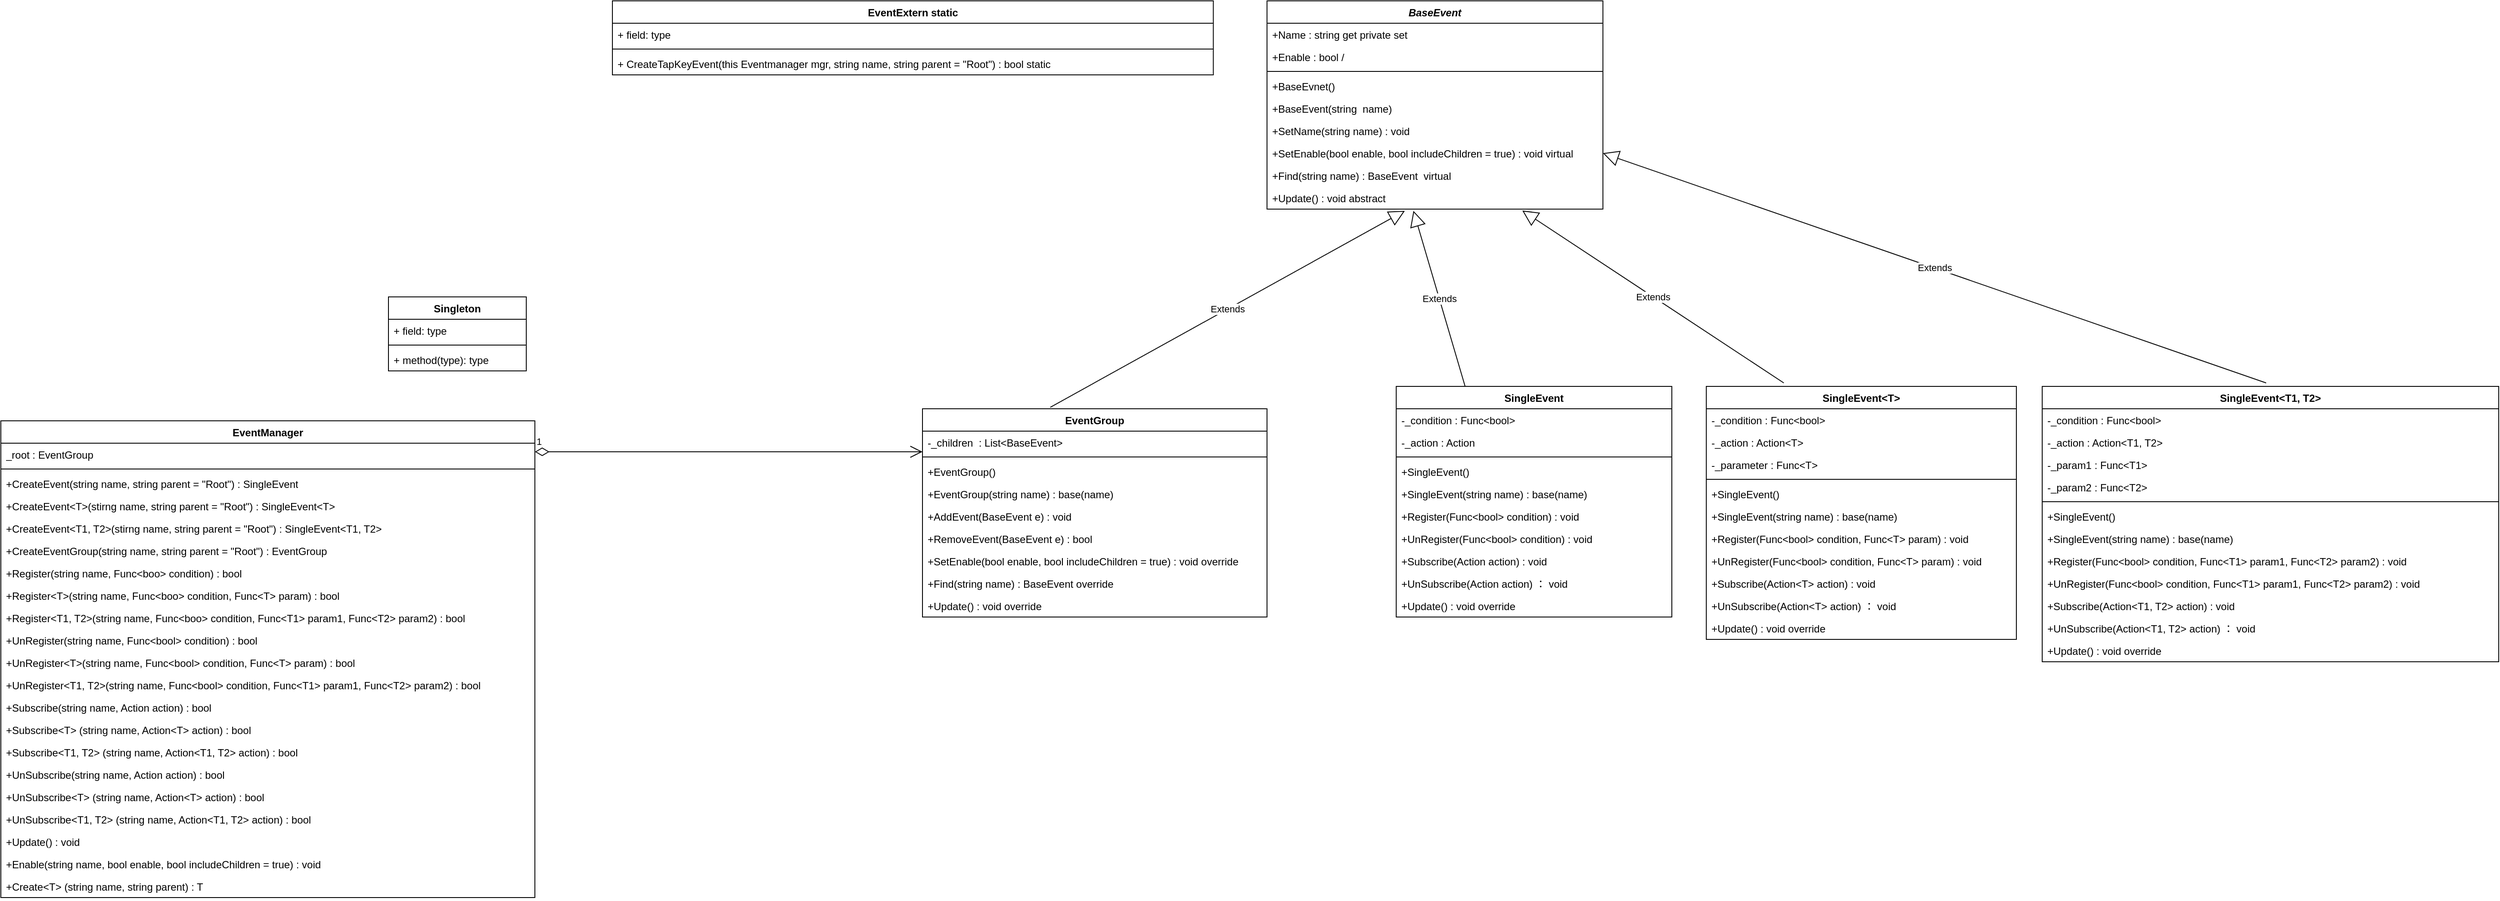 <mxfile version="26.0.16">
  <diagram name="第 1 页" id="bPfgls67782hK-n_BFnf">
    <mxGraphModel dx="2548" dy="520" grid="1" gridSize="10" guides="1" tooltips="1" connect="1" arrows="1" fold="1" page="1" pageScale="1" pageWidth="827" pageHeight="1169" math="0" shadow="0">
      <root>
        <mxCell id="0" />
        <mxCell id="1" parent="0" />
        <mxCell id="EUdOxb0nf7l3lKf1Yd50-6" value="&lt;i&gt;BaseEvent&lt;/i&gt;" style="swimlane;fontStyle=1;align=center;verticalAlign=top;childLayout=stackLayout;horizontal=1;startSize=26;horizontalStack=0;resizeParent=1;resizeParentMax=0;resizeLast=0;collapsible=1;marginBottom=0;whiteSpace=wrap;html=1;" vertex="1" parent="1">
          <mxGeometry x="230" y="36" width="390" height="242" as="geometry" />
        </mxCell>
        <mxCell id="EUdOxb0nf7l3lKf1Yd50-7" value="+Name : string get private set" style="text;strokeColor=none;fillColor=none;align=left;verticalAlign=top;spacingLeft=4;spacingRight=4;overflow=hidden;rotatable=0;points=[[0,0.5],[1,0.5]];portConstraint=eastwest;whiteSpace=wrap;html=1;" vertex="1" parent="EUdOxb0nf7l3lKf1Yd50-6">
          <mxGeometry y="26" width="390" height="26" as="geometry" />
        </mxCell>
        <mxCell id="EUdOxb0nf7l3lKf1Yd50-11" value="+Enable : bool /" style="text;strokeColor=none;fillColor=none;align=left;verticalAlign=top;spacingLeft=4;spacingRight=4;overflow=hidden;rotatable=0;points=[[0,0.5],[1,0.5]];portConstraint=eastwest;whiteSpace=wrap;html=1;" vertex="1" parent="EUdOxb0nf7l3lKf1Yd50-6">
          <mxGeometry y="52" width="390" height="26" as="geometry" />
        </mxCell>
        <mxCell id="EUdOxb0nf7l3lKf1Yd50-8" value="" style="line;strokeWidth=1;fillColor=none;align=left;verticalAlign=middle;spacingTop=-1;spacingLeft=3;spacingRight=3;rotatable=0;labelPosition=right;points=[];portConstraint=eastwest;strokeColor=inherit;" vertex="1" parent="EUdOxb0nf7l3lKf1Yd50-6">
          <mxGeometry y="78" width="390" height="8" as="geometry" />
        </mxCell>
        <mxCell id="EUdOxb0nf7l3lKf1Yd50-9" value="+BaseEvnet()" style="text;strokeColor=none;fillColor=none;align=left;verticalAlign=top;spacingLeft=4;spacingRight=4;overflow=hidden;rotatable=0;points=[[0,0.5],[1,0.5]];portConstraint=eastwest;whiteSpace=wrap;html=1;" vertex="1" parent="EUdOxb0nf7l3lKf1Yd50-6">
          <mxGeometry y="86" width="390" height="26" as="geometry" />
        </mxCell>
        <mxCell id="EUdOxb0nf7l3lKf1Yd50-13" value="+BaseEvent(string&amp;nbsp; name)" style="text;strokeColor=none;fillColor=none;align=left;verticalAlign=top;spacingLeft=4;spacingRight=4;overflow=hidden;rotatable=0;points=[[0,0.5],[1,0.5]];portConstraint=eastwest;whiteSpace=wrap;html=1;" vertex="1" parent="EUdOxb0nf7l3lKf1Yd50-6">
          <mxGeometry y="112" width="390" height="26" as="geometry" />
        </mxCell>
        <mxCell id="EUdOxb0nf7l3lKf1Yd50-14" value="+SetName(string name) : void" style="text;strokeColor=none;fillColor=none;align=left;verticalAlign=top;spacingLeft=4;spacingRight=4;overflow=hidden;rotatable=0;points=[[0,0.5],[1,0.5]];portConstraint=eastwest;whiteSpace=wrap;html=1;" vertex="1" parent="EUdOxb0nf7l3lKf1Yd50-6">
          <mxGeometry y="138" width="390" height="26" as="geometry" />
        </mxCell>
        <mxCell id="EUdOxb0nf7l3lKf1Yd50-15" value="+SetEnable(bool enable, bool includeChildren = true) : void virtual" style="text;strokeColor=none;fillColor=none;align=left;verticalAlign=top;spacingLeft=4;spacingRight=4;overflow=hidden;rotatable=0;points=[[0,0.5],[1,0.5]];portConstraint=eastwest;whiteSpace=wrap;html=1;" vertex="1" parent="EUdOxb0nf7l3lKf1Yd50-6">
          <mxGeometry y="164" width="390" height="26" as="geometry" />
        </mxCell>
        <mxCell id="EUdOxb0nf7l3lKf1Yd50-17" value="+Find(string name) : BaseEvent&amp;nbsp; virtual" style="text;strokeColor=none;fillColor=none;align=left;verticalAlign=top;spacingLeft=4;spacingRight=4;overflow=hidden;rotatable=0;points=[[0,0.5],[1,0.5]];portConstraint=eastwest;whiteSpace=wrap;html=1;" vertex="1" parent="EUdOxb0nf7l3lKf1Yd50-6">
          <mxGeometry y="190" width="390" height="26" as="geometry" />
        </mxCell>
        <mxCell id="EUdOxb0nf7l3lKf1Yd50-18" value="+Update() : void abstract" style="text;strokeColor=none;fillColor=none;align=left;verticalAlign=top;spacingLeft=4;spacingRight=4;overflow=hidden;rotatable=0;points=[[0,0.5],[1,0.5]];portConstraint=eastwest;whiteSpace=wrap;html=1;" vertex="1" parent="EUdOxb0nf7l3lKf1Yd50-6">
          <mxGeometry y="216" width="390" height="26" as="geometry" />
        </mxCell>
        <mxCell id="EUdOxb0nf7l3lKf1Yd50-19" value="EventExtern static" style="swimlane;fontStyle=1;align=center;verticalAlign=top;childLayout=stackLayout;horizontal=1;startSize=26;horizontalStack=0;resizeParent=1;resizeParentMax=0;resizeLast=0;collapsible=1;marginBottom=0;whiteSpace=wrap;html=1;" vertex="1" parent="1">
          <mxGeometry x="-530" y="36" width="697.67" height="86" as="geometry" />
        </mxCell>
        <mxCell id="EUdOxb0nf7l3lKf1Yd50-20" value="+ field: type" style="text;strokeColor=none;fillColor=none;align=left;verticalAlign=top;spacingLeft=4;spacingRight=4;overflow=hidden;rotatable=0;points=[[0,0.5],[1,0.5]];portConstraint=eastwest;whiteSpace=wrap;html=1;" vertex="1" parent="EUdOxb0nf7l3lKf1Yd50-19">
          <mxGeometry y="26" width="697.67" height="26" as="geometry" />
        </mxCell>
        <mxCell id="EUdOxb0nf7l3lKf1Yd50-21" value="" style="line;strokeWidth=1;fillColor=none;align=left;verticalAlign=middle;spacingTop=-1;spacingLeft=3;spacingRight=3;rotatable=0;labelPosition=right;points=[];portConstraint=eastwest;strokeColor=inherit;" vertex="1" parent="EUdOxb0nf7l3lKf1Yd50-19">
          <mxGeometry y="52" width="697.67" height="8" as="geometry" />
        </mxCell>
        <mxCell id="EUdOxb0nf7l3lKf1Yd50-22" value="+ CreateTapKeyEvent(this Eventmanager mgr, string name, string parent = &quot;Root&quot;) : bool static" style="text;strokeColor=none;fillColor=none;align=left;verticalAlign=top;spacingLeft=4;spacingRight=4;overflow=hidden;rotatable=0;points=[[0,0.5],[1,0.5]];portConstraint=eastwest;whiteSpace=wrap;html=1;" vertex="1" parent="EUdOxb0nf7l3lKf1Yd50-19">
          <mxGeometry y="60" width="697.67" height="26" as="geometry" />
        </mxCell>
        <mxCell id="EUdOxb0nf7l3lKf1Yd50-23" value="EventGroup" style="swimlane;fontStyle=1;align=center;verticalAlign=top;childLayout=stackLayout;horizontal=1;startSize=26;horizontalStack=0;resizeParent=1;resizeParentMax=0;resizeLast=0;collapsible=1;marginBottom=0;whiteSpace=wrap;html=1;" vertex="1" parent="1">
          <mxGeometry x="-170" y="510" width="400" height="242" as="geometry" />
        </mxCell>
        <mxCell id="EUdOxb0nf7l3lKf1Yd50-24" value="-_children&amp;nbsp; : List&amp;lt;BaseEvent&amp;gt;" style="text;strokeColor=none;fillColor=none;align=left;verticalAlign=top;spacingLeft=4;spacingRight=4;overflow=hidden;rotatable=0;points=[[0,0.5],[1,0.5]];portConstraint=eastwest;whiteSpace=wrap;html=1;" vertex="1" parent="EUdOxb0nf7l3lKf1Yd50-23">
          <mxGeometry y="26" width="400" height="26" as="geometry" />
        </mxCell>
        <mxCell id="EUdOxb0nf7l3lKf1Yd50-25" value="" style="line;strokeWidth=1;fillColor=none;align=left;verticalAlign=middle;spacingTop=-1;spacingLeft=3;spacingRight=3;rotatable=0;labelPosition=right;points=[];portConstraint=eastwest;strokeColor=inherit;" vertex="1" parent="EUdOxb0nf7l3lKf1Yd50-23">
          <mxGeometry y="52" width="400" height="8" as="geometry" />
        </mxCell>
        <mxCell id="EUdOxb0nf7l3lKf1Yd50-26" value="+EventGroup()" style="text;strokeColor=none;fillColor=none;align=left;verticalAlign=top;spacingLeft=4;spacingRight=4;overflow=hidden;rotatable=0;points=[[0,0.5],[1,0.5]];portConstraint=eastwest;whiteSpace=wrap;html=1;" vertex="1" parent="EUdOxb0nf7l3lKf1Yd50-23">
          <mxGeometry y="60" width="400" height="26" as="geometry" />
        </mxCell>
        <mxCell id="EUdOxb0nf7l3lKf1Yd50-29" value="+EventGroup(string name) : base(name)" style="text;strokeColor=none;fillColor=none;align=left;verticalAlign=top;spacingLeft=4;spacingRight=4;overflow=hidden;rotatable=0;points=[[0,0.5],[1,0.5]];portConstraint=eastwest;whiteSpace=wrap;html=1;" vertex="1" parent="EUdOxb0nf7l3lKf1Yd50-23">
          <mxGeometry y="86" width="400" height="26" as="geometry" />
        </mxCell>
        <mxCell id="EUdOxb0nf7l3lKf1Yd50-30" value="+AddEvent(BaseEvent e) : void" style="text;strokeColor=none;fillColor=none;align=left;verticalAlign=top;spacingLeft=4;spacingRight=4;overflow=hidden;rotatable=0;points=[[0,0.5],[1,0.5]];portConstraint=eastwest;whiteSpace=wrap;html=1;" vertex="1" parent="EUdOxb0nf7l3lKf1Yd50-23">
          <mxGeometry y="112" width="400" height="26" as="geometry" />
        </mxCell>
        <mxCell id="EUdOxb0nf7l3lKf1Yd50-31" value="+RemoveEvent(BaseEvent e) : bool" style="text;strokeColor=none;fillColor=none;align=left;verticalAlign=top;spacingLeft=4;spacingRight=4;overflow=hidden;rotatable=0;points=[[0,0.5],[1,0.5]];portConstraint=eastwest;whiteSpace=wrap;html=1;" vertex="1" parent="EUdOxb0nf7l3lKf1Yd50-23">
          <mxGeometry y="138" width="400" height="26" as="geometry" />
        </mxCell>
        <mxCell id="EUdOxb0nf7l3lKf1Yd50-33" value="+SetEnable(bool enable, bool includeChildren = true) : void override" style="text;strokeColor=none;fillColor=none;align=left;verticalAlign=top;spacingLeft=4;spacingRight=4;overflow=hidden;rotatable=0;points=[[0,0.5],[1,0.5]];portConstraint=eastwest;whiteSpace=wrap;html=1;" vertex="1" parent="EUdOxb0nf7l3lKf1Yd50-23">
          <mxGeometry y="164" width="400" height="26" as="geometry" />
        </mxCell>
        <mxCell id="EUdOxb0nf7l3lKf1Yd50-34" value="+Find(string name) : BaseEvent override" style="text;strokeColor=none;fillColor=none;align=left;verticalAlign=top;spacingLeft=4;spacingRight=4;overflow=hidden;rotatable=0;points=[[0,0.5],[1,0.5]];portConstraint=eastwest;whiteSpace=wrap;html=1;" vertex="1" parent="EUdOxb0nf7l3lKf1Yd50-23">
          <mxGeometry y="190" width="400" height="26" as="geometry" />
        </mxCell>
        <mxCell id="EUdOxb0nf7l3lKf1Yd50-35" value="+Update() : void override" style="text;strokeColor=none;fillColor=none;align=left;verticalAlign=top;spacingLeft=4;spacingRight=4;overflow=hidden;rotatable=0;points=[[0,0.5],[1,0.5]];portConstraint=eastwest;whiteSpace=wrap;html=1;" vertex="1" parent="EUdOxb0nf7l3lKf1Yd50-23">
          <mxGeometry y="216" width="400" height="26" as="geometry" />
        </mxCell>
        <mxCell id="EUdOxb0nf7l3lKf1Yd50-27" value="Extends" style="endArrow=block;endSize=16;endFill=0;html=1;rounded=0;exitX=0.371;exitY=-0.007;exitDx=0;exitDy=0;exitPerimeter=0;" edge="1" parent="1" source="EUdOxb0nf7l3lKf1Yd50-23">
          <mxGeometry width="160" relative="1" as="geometry">
            <mxPoint x="380" y="400" as="sourcePoint" />
            <mxPoint x="390" y="280" as="targetPoint" />
          </mxGeometry>
        </mxCell>
        <mxCell id="EUdOxb0nf7l3lKf1Yd50-36" value="SingleEvent" style="swimlane;fontStyle=1;align=center;verticalAlign=top;childLayout=stackLayout;horizontal=1;startSize=26;horizontalStack=0;resizeParent=1;resizeParentMax=0;resizeLast=0;collapsible=1;marginBottom=0;whiteSpace=wrap;html=1;" vertex="1" parent="1">
          <mxGeometry x="380" y="484" width="320" height="268" as="geometry" />
        </mxCell>
        <mxCell id="EUdOxb0nf7l3lKf1Yd50-37" value="-_condition : Func&amp;lt;bool&amp;gt;" style="text;strokeColor=none;fillColor=none;align=left;verticalAlign=top;spacingLeft=4;spacingRight=4;overflow=hidden;rotatable=0;points=[[0,0.5],[1,0.5]];portConstraint=eastwest;whiteSpace=wrap;html=1;" vertex="1" parent="EUdOxb0nf7l3lKf1Yd50-36">
          <mxGeometry y="26" width="320" height="26" as="geometry" />
        </mxCell>
        <mxCell id="EUdOxb0nf7l3lKf1Yd50-40" value="-_action : Action" style="text;strokeColor=none;fillColor=none;align=left;verticalAlign=top;spacingLeft=4;spacingRight=4;overflow=hidden;rotatable=0;points=[[0,0.5],[1,0.5]];portConstraint=eastwest;whiteSpace=wrap;html=1;" vertex="1" parent="EUdOxb0nf7l3lKf1Yd50-36">
          <mxGeometry y="52" width="320" height="26" as="geometry" />
        </mxCell>
        <mxCell id="EUdOxb0nf7l3lKf1Yd50-38" value="" style="line;strokeWidth=1;fillColor=none;align=left;verticalAlign=middle;spacingTop=-1;spacingLeft=3;spacingRight=3;rotatable=0;labelPosition=right;points=[];portConstraint=eastwest;strokeColor=inherit;" vertex="1" parent="EUdOxb0nf7l3lKf1Yd50-36">
          <mxGeometry y="78" width="320" height="8" as="geometry" />
        </mxCell>
        <mxCell id="EUdOxb0nf7l3lKf1Yd50-39" value="+SingleEvent()" style="text;strokeColor=none;fillColor=none;align=left;verticalAlign=top;spacingLeft=4;spacingRight=4;overflow=hidden;rotatable=0;points=[[0,0.5],[1,0.5]];portConstraint=eastwest;whiteSpace=wrap;html=1;" vertex="1" parent="EUdOxb0nf7l3lKf1Yd50-36">
          <mxGeometry y="86" width="320" height="26" as="geometry" />
        </mxCell>
        <mxCell id="EUdOxb0nf7l3lKf1Yd50-41" value="+SingleEvent(string name) : base(name)" style="text;strokeColor=none;fillColor=none;align=left;verticalAlign=top;spacingLeft=4;spacingRight=4;overflow=hidden;rotatable=0;points=[[0,0.5],[1,0.5]];portConstraint=eastwest;whiteSpace=wrap;html=1;" vertex="1" parent="EUdOxb0nf7l3lKf1Yd50-36">
          <mxGeometry y="112" width="320" height="26" as="geometry" />
        </mxCell>
        <mxCell id="EUdOxb0nf7l3lKf1Yd50-42" value="+Register(Func&amp;lt;bool&amp;gt; condition) : void" style="text;strokeColor=none;fillColor=none;align=left;verticalAlign=top;spacingLeft=4;spacingRight=4;overflow=hidden;rotatable=0;points=[[0,0.5],[1,0.5]];portConstraint=eastwest;whiteSpace=wrap;html=1;" vertex="1" parent="EUdOxb0nf7l3lKf1Yd50-36">
          <mxGeometry y="138" width="320" height="26" as="geometry" />
        </mxCell>
        <mxCell id="EUdOxb0nf7l3lKf1Yd50-43" value="+UnRegister(Func&amp;lt;bool&amp;gt; condition) : void" style="text;strokeColor=none;fillColor=none;align=left;verticalAlign=top;spacingLeft=4;spacingRight=4;overflow=hidden;rotatable=0;points=[[0,0.5],[1,0.5]];portConstraint=eastwest;whiteSpace=wrap;html=1;" vertex="1" parent="EUdOxb0nf7l3lKf1Yd50-36">
          <mxGeometry y="164" width="320" height="26" as="geometry" />
        </mxCell>
        <mxCell id="EUdOxb0nf7l3lKf1Yd50-44" value="+Subscribe(Action action) : void" style="text;strokeColor=none;fillColor=none;align=left;verticalAlign=top;spacingLeft=4;spacingRight=4;overflow=hidden;rotatable=0;points=[[0,0.5],[1,0.5]];portConstraint=eastwest;whiteSpace=wrap;html=1;" vertex="1" parent="EUdOxb0nf7l3lKf1Yd50-36">
          <mxGeometry y="190" width="320" height="26" as="geometry" />
        </mxCell>
        <mxCell id="EUdOxb0nf7l3lKf1Yd50-45" value="+UnSubscribe(Action action) ： void" style="text;strokeColor=none;fillColor=none;align=left;verticalAlign=top;spacingLeft=4;spacingRight=4;overflow=hidden;rotatable=0;points=[[0,0.5],[1,0.5]];portConstraint=eastwest;whiteSpace=wrap;html=1;" vertex="1" parent="EUdOxb0nf7l3lKf1Yd50-36">
          <mxGeometry y="216" width="320" height="26" as="geometry" />
        </mxCell>
        <mxCell id="EUdOxb0nf7l3lKf1Yd50-46" value="+Update() : void override" style="text;strokeColor=none;fillColor=none;align=left;verticalAlign=top;spacingLeft=4;spacingRight=4;overflow=hidden;rotatable=0;points=[[0,0.5],[1,0.5]];portConstraint=eastwest;whiteSpace=wrap;html=1;" vertex="1" parent="EUdOxb0nf7l3lKf1Yd50-36">
          <mxGeometry y="242" width="320" height="26" as="geometry" />
        </mxCell>
        <mxCell id="EUdOxb0nf7l3lKf1Yd50-48" value="SingleEvent&amp;lt;T&amp;gt;" style="swimlane;fontStyle=1;align=center;verticalAlign=top;childLayout=stackLayout;horizontal=1;startSize=26;horizontalStack=0;resizeParent=1;resizeParentMax=0;resizeLast=0;collapsible=1;marginBottom=0;whiteSpace=wrap;html=1;" vertex="1" parent="1">
          <mxGeometry x="740" y="484" width="360" height="294" as="geometry" />
        </mxCell>
        <mxCell id="EUdOxb0nf7l3lKf1Yd50-49" value="-_condition : Func&amp;lt;bool&amp;gt;" style="text;strokeColor=none;fillColor=none;align=left;verticalAlign=top;spacingLeft=4;spacingRight=4;overflow=hidden;rotatable=0;points=[[0,0.5],[1,0.5]];portConstraint=eastwest;whiteSpace=wrap;html=1;" vertex="1" parent="EUdOxb0nf7l3lKf1Yd50-48">
          <mxGeometry y="26" width="360" height="26" as="geometry" />
        </mxCell>
        <mxCell id="EUdOxb0nf7l3lKf1Yd50-50" value="-_action : Action&amp;lt;T&amp;gt;" style="text;strokeColor=none;fillColor=none;align=left;verticalAlign=top;spacingLeft=4;spacingRight=4;overflow=hidden;rotatable=0;points=[[0,0.5],[1,0.5]];portConstraint=eastwest;whiteSpace=wrap;html=1;" vertex="1" parent="EUdOxb0nf7l3lKf1Yd50-48">
          <mxGeometry y="52" width="360" height="26" as="geometry" />
        </mxCell>
        <mxCell id="EUdOxb0nf7l3lKf1Yd50-59" value="-_parameter : Func&amp;lt;T&amp;gt;" style="text;strokeColor=none;fillColor=none;align=left;verticalAlign=top;spacingLeft=4;spacingRight=4;overflow=hidden;rotatable=0;points=[[0,0.5],[1,0.5]];portConstraint=eastwest;whiteSpace=wrap;html=1;" vertex="1" parent="EUdOxb0nf7l3lKf1Yd50-48">
          <mxGeometry y="78" width="360" height="26" as="geometry" />
        </mxCell>
        <mxCell id="EUdOxb0nf7l3lKf1Yd50-51" value="" style="line;strokeWidth=1;fillColor=none;align=left;verticalAlign=middle;spacingTop=-1;spacingLeft=3;spacingRight=3;rotatable=0;labelPosition=right;points=[];portConstraint=eastwest;strokeColor=inherit;" vertex="1" parent="EUdOxb0nf7l3lKf1Yd50-48">
          <mxGeometry y="104" width="360" height="8" as="geometry" />
        </mxCell>
        <mxCell id="EUdOxb0nf7l3lKf1Yd50-52" value="+SingleEvent()" style="text;strokeColor=none;fillColor=none;align=left;verticalAlign=top;spacingLeft=4;spacingRight=4;overflow=hidden;rotatable=0;points=[[0,0.5],[1,0.5]];portConstraint=eastwest;whiteSpace=wrap;html=1;" vertex="1" parent="EUdOxb0nf7l3lKf1Yd50-48">
          <mxGeometry y="112" width="360" height="26" as="geometry" />
        </mxCell>
        <mxCell id="EUdOxb0nf7l3lKf1Yd50-53" value="+SingleEvent(string name) : base(name)" style="text;strokeColor=none;fillColor=none;align=left;verticalAlign=top;spacingLeft=4;spacingRight=4;overflow=hidden;rotatable=0;points=[[0,0.5],[1,0.5]];portConstraint=eastwest;whiteSpace=wrap;html=1;" vertex="1" parent="EUdOxb0nf7l3lKf1Yd50-48">
          <mxGeometry y="138" width="360" height="26" as="geometry" />
        </mxCell>
        <mxCell id="EUdOxb0nf7l3lKf1Yd50-54" value="+Register(Func&amp;lt;bool&amp;gt; condition, Func&amp;lt;T&amp;gt; param) : void" style="text;strokeColor=none;fillColor=none;align=left;verticalAlign=top;spacingLeft=4;spacingRight=4;overflow=hidden;rotatable=0;points=[[0,0.5],[1,0.5]];portConstraint=eastwest;whiteSpace=wrap;html=1;" vertex="1" parent="EUdOxb0nf7l3lKf1Yd50-48">
          <mxGeometry y="164" width="360" height="26" as="geometry" />
        </mxCell>
        <mxCell id="EUdOxb0nf7l3lKf1Yd50-55" value="+UnRegister(Func&amp;lt;bool&amp;gt; condition, Func&amp;lt;T&amp;gt; param) : void" style="text;strokeColor=none;fillColor=none;align=left;verticalAlign=top;spacingLeft=4;spacingRight=4;overflow=hidden;rotatable=0;points=[[0,0.5],[1,0.5]];portConstraint=eastwest;whiteSpace=wrap;html=1;" vertex="1" parent="EUdOxb0nf7l3lKf1Yd50-48">
          <mxGeometry y="190" width="360" height="26" as="geometry" />
        </mxCell>
        <mxCell id="EUdOxb0nf7l3lKf1Yd50-56" value="+Subscribe(Action&amp;lt;T&amp;gt; action) : void" style="text;strokeColor=none;fillColor=none;align=left;verticalAlign=top;spacingLeft=4;spacingRight=4;overflow=hidden;rotatable=0;points=[[0,0.5],[1,0.5]];portConstraint=eastwest;whiteSpace=wrap;html=1;" vertex="1" parent="EUdOxb0nf7l3lKf1Yd50-48">
          <mxGeometry y="216" width="360" height="26" as="geometry" />
        </mxCell>
        <mxCell id="EUdOxb0nf7l3lKf1Yd50-57" value="+UnSubscribe(Action&amp;lt;T&amp;gt; action) ： void" style="text;strokeColor=none;fillColor=none;align=left;verticalAlign=top;spacingLeft=4;spacingRight=4;overflow=hidden;rotatable=0;points=[[0,0.5],[1,0.5]];portConstraint=eastwest;whiteSpace=wrap;html=1;" vertex="1" parent="EUdOxb0nf7l3lKf1Yd50-48">
          <mxGeometry y="242" width="360" height="26" as="geometry" />
        </mxCell>
        <mxCell id="EUdOxb0nf7l3lKf1Yd50-58" value="+Update() : void override" style="text;strokeColor=none;fillColor=none;align=left;verticalAlign=top;spacingLeft=4;spacingRight=4;overflow=hidden;rotatable=0;points=[[0,0.5],[1,0.5]];portConstraint=eastwest;whiteSpace=wrap;html=1;" vertex="1" parent="EUdOxb0nf7l3lKf1Yd50-48">
          <mxGeometry y="268" width="360" height="26" as="geometry" />
        </mxCell>
        <mxCell id="EUdOxb0nf7l3lKf1Yd50-61" value="SingleEvent&amp;lt;T1, T2&amp;gt;" style="swimlane;fontStyle=1;align=center;verticalAlign=top;childLayout=stackLayout;horizontal=1;startSize=26;horizontalStack=0;resizeParent=1;resizeParentMax=0;resizeLast=0;collapsible=1;marginBottom=0;whiteSpace=wrap;html=1;" vertex="1" parent="1">
          <mxGeometry x="1130" y="484" width="530" height="320" as="geometry" />
        </mxCell>
        <mxCell id="EUdOxb0nf7l3lKf1Yd50-62" value="-_condition : Func&amp;lt;bool&amp;gt;" style="text;strokeColor=none;fillColor=none;align=left;verticalAlign=top;spacingLeft=4;spacingRight=4;overflow=hidden;rotatable=0;points=[[0,0.5],[1,0.5]];portConstraint=eastwest;whiteSpace=wrap;html=1;" vertex="1" parent="EUdOxb0nf7l3lKf1Yd50-61">
          <mxGeometry y="26" width="530" height="26" as="geometry" />
        </mxCell>
        <mxCell id="EUdOxb0nf7l3lKf1Yd50-63" value="-_action : Action&amp;lt;T1, T2&amp;gt;" style="text;strokeColor=none;fillColor=none;align=left;verticalAlign=top;spacingLeft=4;spacingRight=4;overflow=hidden;rotatable=0;points=[[0,0.5],[1,0.5]];portConstraint=eastwest;whiteSpace=wrap;html=1;" vertex="1" parent="EUdOxb0nf7l3lKf1Yd50-61">
          <mxGeometry y="52" width="530" height="26" as="geometry" />
        </mxCell>
        <mxCell id="EUdOxb0nf7l3lKf1Yd50-64" value="-_param1 : Func&amp;lt;T1&amp;gt;" style="text;strokeColor=none;fillColor=none;align=left;verticalAlign=top;spacingLeft=4;spacingRight=4;overflow=hidden;rotatable=0;points=[[0,0.5],[1,0.5]];portConstraint=eastwest;whiteSpace=wrap;html=1;" vertex="1" parent="EUdOxb0nf7l3lKf1Yd50-61">
          <mxGeometry y="78" width="530" height="26" as="geometry" />
        </mxCell>
        <mxCell id="EUdOxb0nf7l3lKf1Yd50-73" value="-_param2 : Func&amp;lt;T2&amp;gt;" style="text;strokeColor=none;fillColor=none;align=left;verticalAlign=top;spacingLeft=4;spacingRight=4;overflow=hidden;rotatable=0;points=[[0,0.5],[1,0.5]];portConstraint=eastwest;whiteSpace=wrap;html=1;" vertex="1" parent="EUdOxb0nf7l3lKf1Yd50-61">
          <mxGeometry y="104" width="530" height="26" as="geometry" />
        </mxCell>
        <mxCell id="EUdOxb0nf7l3lKf1Yd50-65" value="" style="line;strokeWidth=1;fillColor=none;align=left;verticalAlign=middle;spacingTop=-1;spacingLeft=3;spacingRight=3;rotatable=0;labelPosition=right;points=[];portConstraint=eastwest;strokeColor=inherit;" vertex="1" parent="EUdOxb0nf7l3lKf1Yd50-61">
          <mxGeometry y="130" width="530" height="8" as="geometry" />
        </mxCell>
        <mxCell id="EUdOxb0nf7l3lKf1Yd50-66" value="+SingleEvent()" style="text;strokeColor=none;fillColor=none;align=left;verticalAlign=top;spacingLeft=4;spacingRight=4;overflow=hidden;rotatable=0;points=[[0,0.5],[1,0.5]];portConstraint=eastwest;whiteSpace=wrap;html=1;" vertex="1" parent="EUdOxb0nf7l3lKf1Yd50-61">
          <mxGeometry y="138" width="530" height="26" as="geometry" />
        </mxCell>
        <mxCell id="EUdOxb0nf7l3lKf1Yd50-67" value="+SingleEvent(string name) : base(name)" style="text;strokeColor=none;fillColor=none;align=left;verticalAlign=top;spacingLeft=4;spacingRight=4;overflow=hidden;rotatable=0;points=[[0,0.5],[1,0.5]];portConstraint=eastwest;whiteSpace=wrap;html=1;" vertex="1" parent="EUdOxb0nf7l3lKf1Yd50-61">
          <mxGeometry y="164" width="530" height="26" as="geometry" />
        </mxCell>
        <mxCell id="EUdOxb0nf7l3lKf1Yd50-68" value="+Register(Func&amp;lt;bool&amp;gt; condition, Func&amp;lt;T1&amp;gt; param1, Func&amp;lt;T2&amp;gt; param2) : void" style="text;strokeColor=none;fillColor=none;align=left;verticalAlign=top;spacingLeft=4;spacingRight=4;overflow=hidden;rotatable=0;points=[[0,0.5],[1,0.5]];portConstraint=eastwest;whiteSpace=wrap;html=1;" vertex="1" parent="EUdOxb0nf7l3lKf1Yd50-61">
          <mxGeometry y="190" width="530" height="26" as="geometry" />
        </mxCell>
        <mxCell id="EUdOxb0nf7l3lKf1Yd50-69" value="+UnRegister(Func&amp;lt;bool&amp;gt; condition, Func&amp;lt;T1&amp;gt; param1, Func&amp;lt;T2&amp;gt; param2) : void" style="text;strokeColor=none;fillColor=none;align=left;verticalAlign=top;spacingLeft=4;spacingRight=4;overflow=hidden;rotatable=0;points=[[0,0.5],[1,0.5]];portConstraint=eastwest;whiteSpace=wrap;html=1;" vertex="1" parent="EUdOxb0nf7l3lKf1Yd50-61">
          <mxGeometry y="216" width="530" height="26" as="geometry" />
        </mxCell>
        <mxCell id="EUdOxb0nf7l3lKf1Yd50-70" value="+Subscribe(Action&amp;lt;T1, T2&amp;gt; action) : void" style="text;strokeColor=none;fillColor=none;align=left;verticalAlign=top;spacingLeft=4;spacingRight=4;overflow=hidden;rotatable=0;points=[[0,0.5],[1,0.5]];portConstraint=eastwest;whiteSpace=wrap;html=1;" vertex="1" parent="EUdOxb0nf7l3lKf1Yd50-61">
          <mxGeometry y="242" width="530" height="26" as="geometry" />
        </mxCell>
        <mxCell id="EUdOxb0nf7l3lKf1Yd50-71" value="+UnSubscribe(Action&amp;lt;T1, T2&amp;gt; action) ： void" style="text;strokeColor=none;fillColor=none;align=left;verticalAlign=top;spacingLeft=4;spacingRight=4;overflow=hidden;rotatable=0;points=[[0,0.5],[1,0.5]];portConstraint=eastwest;whiteSpace=wrap;html=1;" vertex="1" parent="EUdOxb0nf7l3lKf1Yd50-61">
          <mxGeometry y="268" width="530" height="26" as="geometry" />
        </mxCell>
        <mxCell id="EUdOxb0nf7l3lKf1Yd50-72" value="+Update() : void override" style="text;strokeColor=none;fillColor=none;align=left;verticalAlign=top;spacingLeft=4;spacingRight=4;overflow=hidden;rotatable=0;points=[[0,0.5],[1,0.5]];portConstraint=eastwest;whiteSpace=wrap;html=1;" vertex="1" parent="EUdOxb0nf7l3lKf1Yd50-61">
          <mxGeometry y="294" width="530" height="26" as="geometry" />
        </mxCell>
        <mxCell id="EUdOxb0nf7l3lKf1Yd50-74" value="Extends" style="endArrow=block;endSize=16;endFill=0;html=1;rounded=0;exitX=0.25;exitY=0;exitDx=0;exitDy=0;" edge="1" parent="1" source="EUdOxb0nf7l3lKf1Yd50-36">
          <mxGeometry width="160" relative="1" as="geometry">
            <mxPoint x="610" y="430" as="sourcePoint" />
            <mxPoint x="400" y="280" as="targetPoint" />
          </mxGeometry>
        </mxCell>
        <mxCell id="EUdOxb0nf7l3lKf1Yd50-76" value="Extends" style="endArrow=block;endSize=16;endFill=0;html=1;rounded=0;entryX=0.76;entryY=1.064;entryDx=0;entryDy=0;entryPerimeter=0;" edge="1" parent="1" target="EUdOxb0nf7l3lKf1Yd50-18">
          <mxGeometry width="160" relative="1" as="geometry">
            <mxPoint x="830" y="480" as="sourcePoint" />
            <mxPoint x="940" y="390" as="targetPoint" />
          </mxGeometry>
        </mxCell>
        <mxCell id="EUdOxb0nf7l3lKf1Yd50-77" value="Extends" style="endArrow=block;endSize=16;endFill=0;html=1;rounded=0;entryX=1;entryY=0.5;entryDx=0;entryDy=0;" edge="1" parent="1" target="EUdOxb0nf7l3lKf1Yd50-15">
          <mxGeometry width="160" relative="1" as="geometry">
            <mxPoint x="1390" y="480" as="sourcePoint" />
            <mxPoint x="1150" y="240" as="targetPoint" />
          </mxGeometry>
        </mxCell>
        <mxCell id="EUdOxb0nf7l3lKf1Yd50-78" value="Singleton" style="swimlane;fontStyle=1;align=center;verticalAlign=top;childLayout=stackLayout;horizontal=1;startSize=26;horizontalStack=0;resizeParent=1;resizeParentMax=0;resizeLast=0;collapsible=1;marginBottom=0;whiteSpace=wrap;html=1;" vertex="1" parent="1">
          <mxGeometry x="-790" y="380" width="160" height="86" as="geometry" />
        </mxCell>
        <mxCell id="EUdOxb0nf7l3lKf1Yd50-79" value="+ field: type" style="text;strokeColor=none;fillColor=none;align=left;verticalAlign=top;spacingLeft=4;spacingRight=4;overflow=hidden;rotatable=0;points=[[0,0.5],[1,0.5]];portConstraint=eastwest;whiteSpace=wrap;html=1;" vertex="1" parent="EUdOxb0nf7l3lKf1Yd50-78">
          <mxGeometry y="26" width="160" height="26" as="geometry" />
        </mxCell>
        <mxCell id="EUdOxb0nf7l3lKf1Yd50-80" value="" style="line;strokeWidth=1;fillColor=none;align=left;verticalAlign=middle;spacingTop=-1;spacingLeft=3;spacingRight=3;rotatable=0;labelPosition=right;points=[];portConstraint=eastwest;strokeColor=inherit;" vertex="1" parent="EUdOxb0nf7l3lKf1Yd50-78">
          <mxGeometry y="52" width="160" height="8" as="geometry" />
        </mxCell>
        <mxCell id="EUdOxb0nf7l3lKf1Yd50-81" value="+ method(type): type" style="text;strokeColor=none;fillColor=none;align=left;verticalAlign=top;spacingLeft=4;spacingRight=4;overflow=hidden;rotatable=0;points=[[0,0.5],[1,0.5]];portConstraint=eastwest;whiteSpace=wrap;html=1;" vertex="1" parent="EUdOxb0nf7l3lKf1Yd50-78">
          <mxGeometry y="60" width="160" height="26" as="geometry" />
        </mxCell>
        <mxCell id="EUdOxb0nf7l3lKf1Yd50-82" value="EventManager" style="swimlane;fontStyle=1;align=center;verticalAlign=top;childLayout=stackLayout;horizontal=1;startSize=26;horizontalStack=0;resizeParent=1;resizeParentMax=0;resizeLast=0;collapsible=1;marginBottom=0;whiteSpace=wrap;html=1;" vertex="1" parent="1">
          <mxGeometry x="-1240" y="524" width="620" height="554" as="geometry" />
        </mxCell>
        <mxCell id="EUdOxb0nf7l3lKf1Yd50-83" value="_root : EventGroup" style="text;strokeColor=none;fillColor=none;align=left;verticalAlign=top;spacingLeft=4;spacingRight=4;overflow=hidden;rotatable=0;points=[[0,0.5],[1,0.5]];portConstraint=eastwest;whiteSpace=wrap;html=1;" vertex="1" parent="EUdOxb0nf7l3lKf1Yd50-82">
          <mxGeometry y="26" width="620" height="26" as="geometry" />
        </mxCell>
        <mxCell id="EUdOxb0nf7l3lKf1Yd50-84" value="" style="line;strokeWidth=1;fillColor=none;align=left;verticalAlign=middle;spacingTop=-1;spacingLeft=3;spacingRight=3;rotatable=0;labelPosition=right;points=[];portConstraint=eastwest;strokeColor=inherit;" vertex="1" parent="EUdOxb0nf7l3lKf1Yd50-82">
          <mxGeometry y="52" width="620" height="8" as="geometry" />
        </mxCell>
        <mxCell id="EUdOxb0nf7l3lKf1Yd50-85" value="+CreateEvent(string name, string parent = &quot;Root&quot;) : SingleEvent" style="text;strokeColor=none;fillColor=none;align=left;verticalAlign=top;spacingLeft=4;spacingRight=4;overflow=hidden;rotatable=0;points=[[0,0.5],[1,0.5]];portConstraint=eastwest;whiteSpace=wrap;html=1;" vertex="1" parent="EUdOxb0nf7l3lKf1Yd50-82">
          <mxGeometry y="60" width="620" height="26" as="geometry" />
        </mxCell>
        <mxCell id="EUdOxb0nf7l3lKf1Yd50-87" value="+CreateEvent&amp;lt;T&amp;gt;(stirng name, string parent = &quot;Root&quot;) : SingleEvent&amp;lt;T&amp;gt;" style="text;strokeColor=none;fillColor=none;align=left;verticalAlign=top;spacingLeft=4;spacingRight=4;overflow=hidden;rotatable=0;points=[[0,0.5],[1,0.5]];portConstraint=eastwest;whiteSpace=wrap;html=1;" vertex="1" parent="EUdOxb0nf7l3lKf1Yd50-82">
          <mxGeometry y="86" width="620" height="26" as="geometry" />
        </mxCell>
        <mxCell id="EUdOxb0nf7l3lKf1Yd50-88" value="+CreateEvent&amp;lt;T1, T2&amp;gt;(stirng name, string parent = &quot;Root&quot;) : SingleEvent&amp;lt;T1, T2&amp;gt;" style="text;strokeColor=none;fillColor=none;align=left;verticalAlign=top;spacingLeft=4;spacingRight=4;overflow=hidden;rotatable=0;points=[[0,0.5],[1,0.5]];portConstraint=eastwest;whiteSpace=wrap;html=1;" vertex="1" parent="EUdOxb0nf7l3lKf1Yd50-82">
          <mxGeometry y="112" width="620" height="26" as="geometry" />
        </mxCell>
        <mxCell id="EUdOxb0nf7l3lKf1Yd50-89" value="+CreateEventGroup(string name, string parent = &quot;Root&quot;) : EventGroup" style="text;strokeColor=none;fillColor=none;align=left;verticalAlign=top;spacingLeft=4;spacingRight=4;overflow=hidden;rotatable=0;points=[[0,0.5],[1,0.5]];portConstraint=eastwest;whiteSpace=wrap;html=1;" vertex="1" parent="EUdOxb0nf7l3lKf1Yd50-82">
          <mxGeometry y="138" width="620" height="26" as="geometry" />
        </mxCell>
        <mxCell id="EUdOxb0nf7l3lKf1Yd50-90" value="+Register(string name, Func&amp;lt;boo&amp;gt; condition) : bool" style="text;strokeColor=none;fillColor=none;align=left;verticalAlign=top;spacingLeft=4;spacingRight=4;overflow=hidden;rotatable=0;points=[[0,0.5],[1,0.5]];portConstraint=eastwest;whiteSpace=wrap;html=1;" vertex="1" parent="EUdOxb0nf7l3lKf1Yd50-82">
          <mxGeometry y="164" width="620" height="26" as="geometry" />
        </mxCell>
        <mxCell id="EUdOxb0nf7l3lKf1Yd50-91" value="+Register&amp;lt;T&amp;gt;(string name, Func&amp;lt;boo&amp;gt; condition, Func&amp;lt;T&amp;gt; param) : bool" style="text;strokeColor=none;fillColor=none;align=left;verticalAlign=top;spacingLeft=4;spacingRight=4;overflow=hidden;rotatable=0;points=[[0,0.5],[1,0.5]];portConstraint=eastwest;whiteSpace=wrap;html=1;" vertex="1" parent="EUdOxb0nf7l3lKf1Yd50-82">
          <mxGeometry y="190" width="620" height="26" as="geometry" />
        </mxCell>
        <mxCell id="EUdOxb0nf7l3lKf1Yd50-92" value="+Register&amp;lt;T1, T2&amp;gt;(string name, Func&amp;lt;boo&amp;gt; condition, Func&amp;lt;T1&amp;gt; param1, Func&amp;lt;T2&amp;gt; param2) : bool" style="text;strokeColor=none;fillColor=none;align=left;verticalAlign=top;spacingLeft=4;spacingRight=4;overflow=hidden;rotatable=0;points=[[0,0.5],[1,0.5]];portConstraint=eastwest;whiteSpace=wrap;html=1;" vertex="1" parent="EUdOxb0nf7l3lKf1Yd50-82">
          <mxGeometry y="216" width="620" height="26" as="geometry" />
        </mxCell>
        <mxCell id="EUdOxb0nf7l3lKf1Yd50-93" value="+UnRegister(string name, Func&amp;lt;bool&amp;gt; condition) : bool" style="text;strokeColor=none;fillColor=none;align=left;verticalAlign=top;spacingLeft=4;spacingRight=4;overflow=hidden;rotatable=0;points=[[0,0.5],[1,0.5]];portConstraint=eastwest;whiteSpace=wrap;html=1;" vertex="1" parent="EUdOxb0nf7l3lKf1Yd50-82">
          <mxGeometry y="242" width="620" height="26" as="geometry" />
        </mxCell>
        <mxCell id="EUdOxb0nf7l3lKf1Yd50-94" value="+UnRegister&amp;lt;T&amp;gt;(string name, Func&amp;lt;bool&amp;gt; condition, Func&amp;lt;T&amp;gt; param) : bool" style="text;strokeColor=none;fillColor=none;align=left;verticalAlign=top;spacingLeft=4;spacingRight=4;overflow=hidden;rotatable=0;points=[[0,0.5],[1,0.5]];portConstraint=eastwest;whiteSpace=wrap;html=1;" vertex="1" parent="EUdOxb0nf7l3lKf1Yd50-82">
          <mxGeometry y="268" width="620" height="26" as="geometry" />
        </mxCell>
        <mxCell id="EUdOxb0nf7l3lKf1Yd50-95" value="+UnRegister&amp;lt;T1, T2&amp;gt;(string name, Func&amp;lt;bool&amp;gt; condition, Func&amp;lt;T1&amp;gt; param1, Func&amp;lt;T2&amp;gt; param2) : bool" style="text;strokeColor=none;fillColor=none;align=left;verticalAlign=top;spacingLeft=4;spacingRight=4;overflow=hidden;rotatable=0;points=[[0,0.5],[1,0.5]];portConstraint=eastwest;whiteSpace=wrap;html=1;" vertex="1" parent="EUdOxb0nf7l3lKf1Yd50-82">
          <mxGeometry y="294" width="620" height="26" as="geometry" />
        </mxCell>
        <mxCell id="EUdOxb0nf7l3lKf1Yd50-96" value="+Subscribe(string name, Action action) : bool" style="text;strokeColor=none;fillColor=none;align=left;verticalAlign=top;spacingLeft=4;spacingRight=4;overflow=hidden;rotatable=0;points=[[0,0.5],[1,0.5]];portConstraint=eastwest;whiteSpace=wrap;html=1;" vertex="1" parent="EUdOxb0nf7l3lKf1Yd50-82">
          <mxGeometry y="320" width="620" height="26" as="geometry" />
        </mxCell>
        <mxCell id="EUdOxb0nf7l3lKf1Yd50-97" value="+Subscribe&amp;lt;T&amp;gt; (string name, Action&amp;lt;T&amp;gt; action) : bool" style="text;strokeColor=none;fillColor=none;align=left;verticalAlign=top;spacingLeft=4;spacingRight=4;overflow=hidden;rotatable=0;points=[[0,0.5],[1,0.5]];portConstraint=eastwest;whiteSpace=wrap;html=1;" vertex="1" parent="EUdOxb0nf7l3lKf1Yd50-82">
          <mxGeometry y="346" width="620" height="26" as="geometry" />
        </mxCell>
        <mxCell id="EUdOxb0nf7l3lKf1Yd50-98" value="+Subscribe&amp;lt;T1, T2&amp;gt; (string name, Action&amp;lt;T1, T2&amp;gt; action) : bool" style="text;strokeColor=none;fillColor=none;align=left;verticalAlign=top;spacingLeft=4;spacingRight=4;overflow=hidden;rotatable=0;points=[[0,0.5],[1,0.5]];portConstraint=eastwest;whiteSpace=wrap;html=1;" vertex="1" parent="EUdOxb0nf7l3lKf1Yd50-82">
          <mxGeometry y="372" width="620" height="26" as="geometry" />
        </mxCell>
        <mxCell id="EUdOxb0nf7l3lKf1Yd50-99" value="+UnSubscribe(string name, Action action) : bool" style="text;strokeColor=none;fillColor=none;align=left;verticalAlign=top;spacingLeft=4;spacingRight=4;overflow=hidden;rotatable=0;points=[[0,0.5],[1,0.5]];portConstraint=eastwest;whiteSpace=wrap;html=1;" vertex="1" parent="EUdOxb0nf7l3lKf1Yd50-82">
          <mxGeometry y="398" width="620" height="26" as="geometry" />
        </mxCell>
        <mxCell id="EUdOxb0nf7l3lKf1Yd50-100" value="+UnSubscribe&amp;lt;T&amp;gt; (string name, Action&amp;lt;T&amp;gt; action) : bool" style="text;strokeColor=none;fillColor=none;align=left;verticalAlign=top;spacingLeft=4;spacingRight=4;overflow=hidden;rotatable=0;points=[[0,0.5],[1,0.5]];portConstraint=eastwest;whiteSpace=wrap;html=1;" vertex="1" parent="EUdOxb0nf7l3lKf1Yd50-82">
          <mxGeometry y="424" width="620" height="26" as="geometry" />
        </mxCell>
        <mxCell id="EUdOxb0nf7l3lKf1Yd50-101" value="+UnSubscribe&amp;lt;T1, T2&amp;gt; (string name, Action&amp;lt;T1, T2&amp;gt; action) : bool" style="text;strokeColor=none;fillColor=none;align=left;verticalAlign=top;spacingLeft=4;spacingRight=4;overflow=hidden;rotatable=0;points=[[0,0.5],[1,0.5]];portConstraint=eastwest;whiteSpace=wrap;html=1;" vertex="1" parent="EUdOxb0nf7l3lKf1Yd50-82">
          <mxGeometry y="450" width="620" height="26" as="geometry" />
        </mxCell>
        <mxCell id="EUdOxb0nf7l3lKf1Yd50-102" value="+Update() : void" style="text;strokeColor=none;fillColor=none;align=left;verticalAlign=top;spacingLeft=4;spacingRight=4;overflow=hidden;rotatable=0;points=[[0,0.5],[1,0.5]];portConstraint=eastwest;whiteSpace=wrap;html=1;" vertex="1" parent="EUdOxb0nf7l3lKf1Yd50-82">
          <mxGeometry y="476" width="620" height="26" as="geometry" />
        </mxCell>
        <mxCell id="EUdOxb0nf7l3lKf1Yd50-103" value="+Enable(string name, bool enable, bool includeChildren = true) : void" style="text;strokeColor=none;fillColor=none;align=left;verticalAlign=top;spacingLeft=4;spacingRight=4;overflow=hidden;rotatable=0;points=[[0,0.5],[1,0.5]];portConstraint=eastwest;whiteSpace=wrap;html=1;" vertex="1" parent="EUdOxb0nf7l3lKf1Yd50-82">
          <mxGeometry y="502" width="620" height="26" as="geometry" />
        </mxCell>
        <mxCell id="EUdOxb0nf7l3lKf1Yd50-104" value="+Create&amp;lt;T&amp;gt; (string name, string parent) : T" style="text;strokeColor=none;fillColor=none;align=left;verticalAlign=top;spacingLeft=4;spacingRight=4;overflow=hidden;rotatable=0;points=[[0,0.5],[1,0.5]];portConstraint=eastwest;whiteSpace=wrap;html=1;" vertex="1" parent="EUdOxb0nf7l3lKf1Yd50-82">
          <mxGeometry y="528" width="620" height="26" as="geometry" />
        </mxCell>
        <mxCell id="EUdOxb0nf7l3lKf1Yd50-86" value="1" style="endArrow=open;html=1;endSize=12;startArrow=diamondThin;startSize=14;startFill=0;edgeStyle=orthogonalEdgeStyle;align=left;verticalAlign=bottom;rounded=0;" edge="1" parent="1">
          <mxGeometry x="-1" y="3" relative="1" as="geometry">
            <mxPoint x="-620" y="560" as="sourcePoint" />
            <mxPoint x="-170" y="560" as="targetPoint" />
          </mxGeometry>
        </mxCell>
      </root>
    </mxGraphModel>
  </diagram>
</mxfile>
